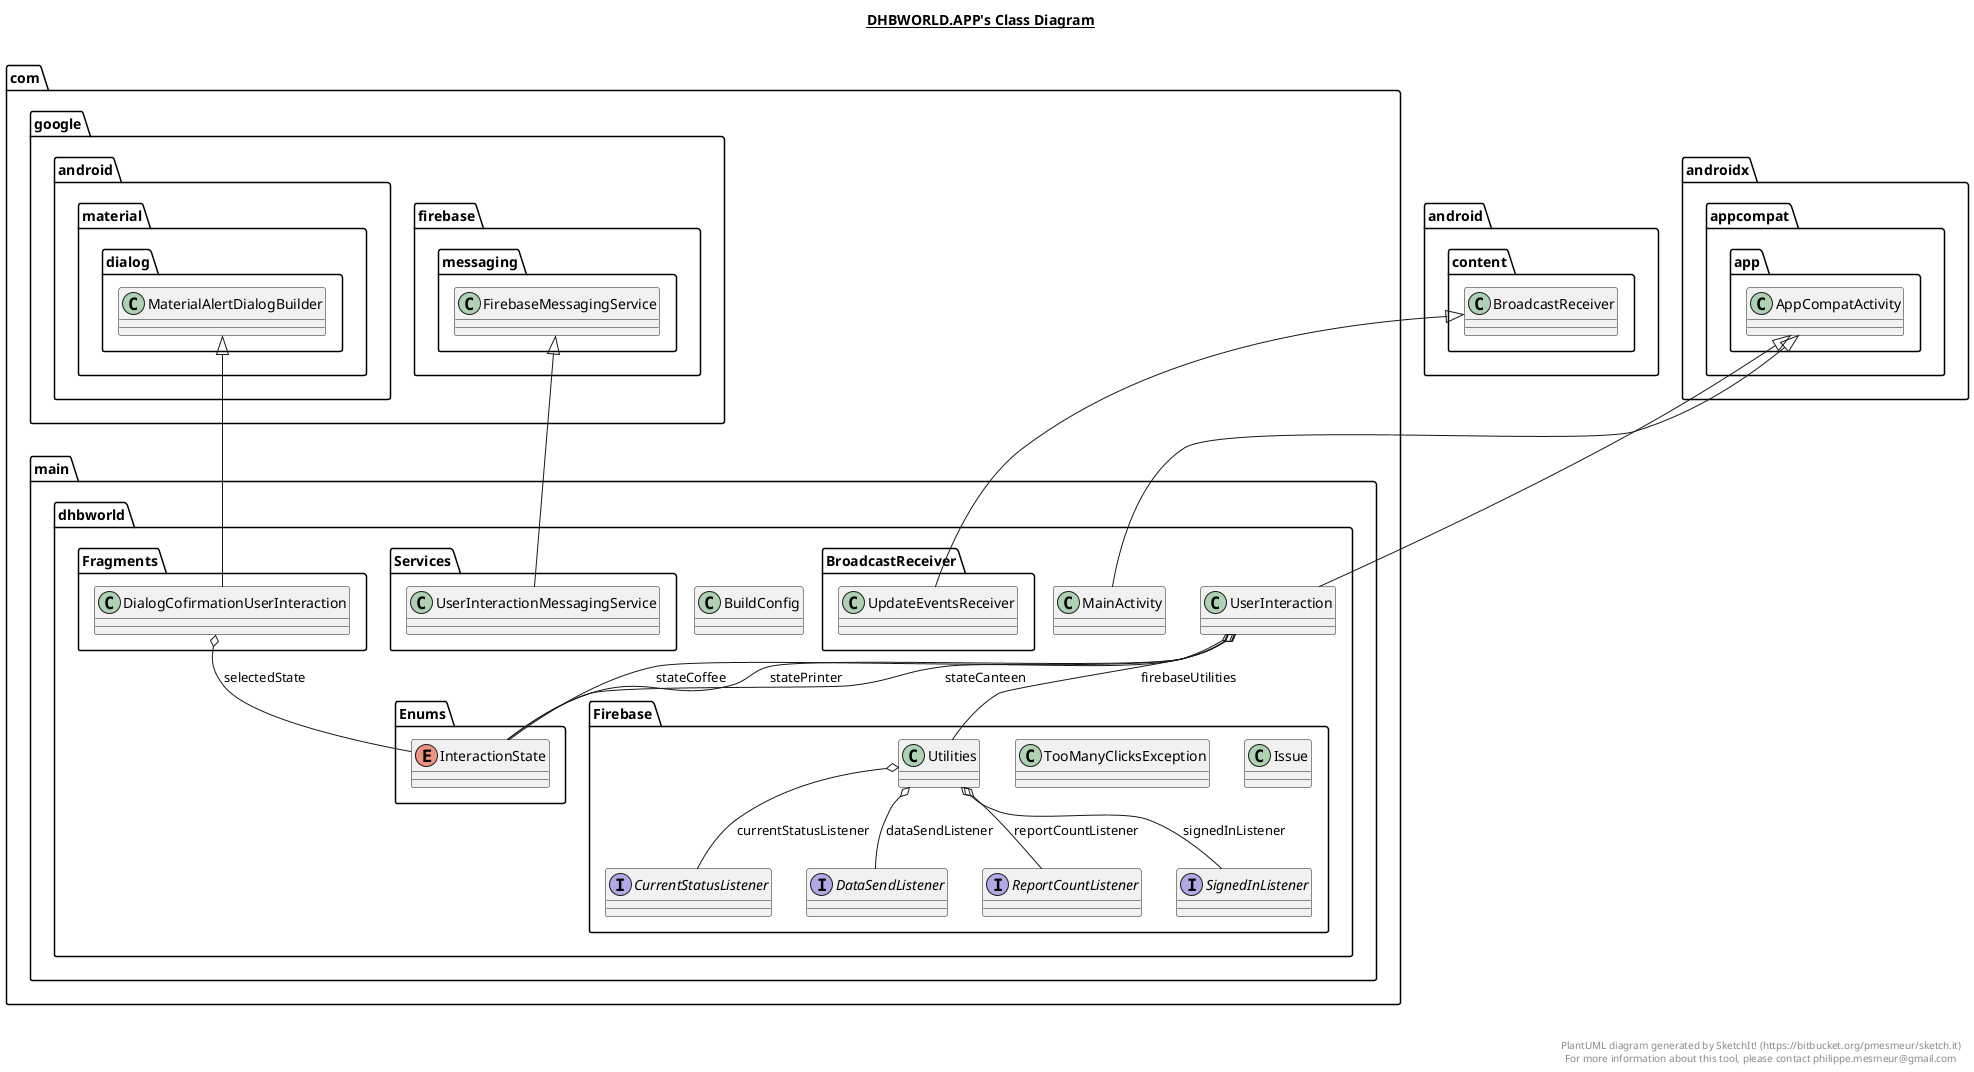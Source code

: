 @startuml

title __DHBWORLD.APP's Class Diagram__\n

  namespace com.main.dhbworld {
    namespace BroadcastReceiver {
      class com.main.dhbworld.BroadcastReceiver.UpdateEventsReceiver {
      }
    }
  }
  

  namespace com.main.dhbworld {
    class com.main.dhbworld.BuildConfig {
    }
  }
  

  namespace com.main.dhbworld {
    namespace Enums {
      enum InteractionState {
      }
    }
  }
  

  namespace com.main.dhbworld {
    namespace Firebase {
      interface com.main.dhbworld.Firebase.CurrentStatusListener {
      }
    }
  }
  

  namespace com.main.dhbworld {
    namespace Firebase {
      interface com.main.dhbworld.Firebase.DataSendListener {
      }
    }
  }
  

  namespace com.main.dhbworld {
    namespace Firebase {
      class com.main.dhbworld.Firebase.Issue {
      }
    }
  }
  

  namespace com.main.dhbworld {
    namespace Firebase {
      interface com.main.dhbworld.Firebase.ReportCountListener {
      }
    }
  }
  

  namespace com.main.dhbworld {
    namespace Firebase {
      interface com.main.dhbworld.Firebase.SignedInListener {
      }
    }
  }
  

  namespace com.main.dhbworld {
    namespace Firebase {
      class com.main.dhbworld.Firebase.TooManyClicksException {
      }
    }
  }
  

  namespace com.main.dhbworld {
    namespace Firebase {
      class com.main.dhbworld.Firebase.Utilities {
      }
    }
  }
  

  namespace com.main.dhbworld {
    namespace Fragments {
      class com.main.dhbworld.Fragments.DialogCofirmationUserInteraction {
      }
    }
  }
  

  namespace com.main.dhbworld {
    class com.main.dhbworld.MainActivity {
    }
  }
  

  namespace com.main.dhbworld {
    namespace Services {
      class com.main.dhbworld.Services.UserInteractionMessagingService {
      }
    }
  }
  

  namespace com.main.dhbworld {
    class com.main.dhbworld.UserInteraction {
    }
  }
  

  com.main.dhbworld.BroadcastReceiver.UpdateEventsReceiver -up-|> android.content.BroadcastReceiver
  com.main.dhbworld.Firebase.Utilities o-- com.main.dhbworld.Firebase.CurrentStatusListener : currentStatusListener
  com.main.dhbworld.Firebase.Utilities o-- com.main.dhbworld.Firebase.DataSendListener : dataSendListener
  com.main.dhbworld.Firebase.Utilities o-- com.main.dhbworld.Firebase.ReportCountListener : reportCountListener
  com.main.dhbworld.Firebase.Utilities o-- com.main.dhbworld.Firebase.SignedInListener : signedInListener
  com.main.dhbworld.Fragments.DialogCofirmationUserInteraction -up-|> com.google.android.material.dialog.MaterialAlertDialogBuilder
  com.main.dhbworld.Fragments.DialogCofirmationUserInteraction o-- com.main.dhbworld.Enums.InteractionState : selectedState
  com.main.dhbworld.MainActivity -up-|> androidx.appcompat.app.AppCompatActivity
  com.main.dhbworld.Services.UserInteractionMessagingService -up-|> com.google.firebase.messaging.FirebaseMessagingService
  com.main.dhbworld.UserInteraction -up-|> androidx.appcompat.app.AppCompatActivity
  com.main.dhbworld.UserInteraction o-- com.main.dhbworld.Firebase.Utilities : firebaseUtilities
  com.main.dhbworld.UserInteraction o-- com.main.dhbworld.Enums.InteractionState : stateCanteen
  com.main.dhbworld.UserInteraction o-- com.main.dhbworld.Enums.InteractionState : stateCoffee
  com.main.dhbworld.UserInteraction o-- com.main.dhbworld.Enums.InteractionState : statePrinter


right footer


PlantUML diagram generated by SketchIt! (https://bitbucket.org/pmesmeur/sketch.it)
For more information about this tool, please contact philippe.mesmeur@gmail.com
endfooter

@enduml
